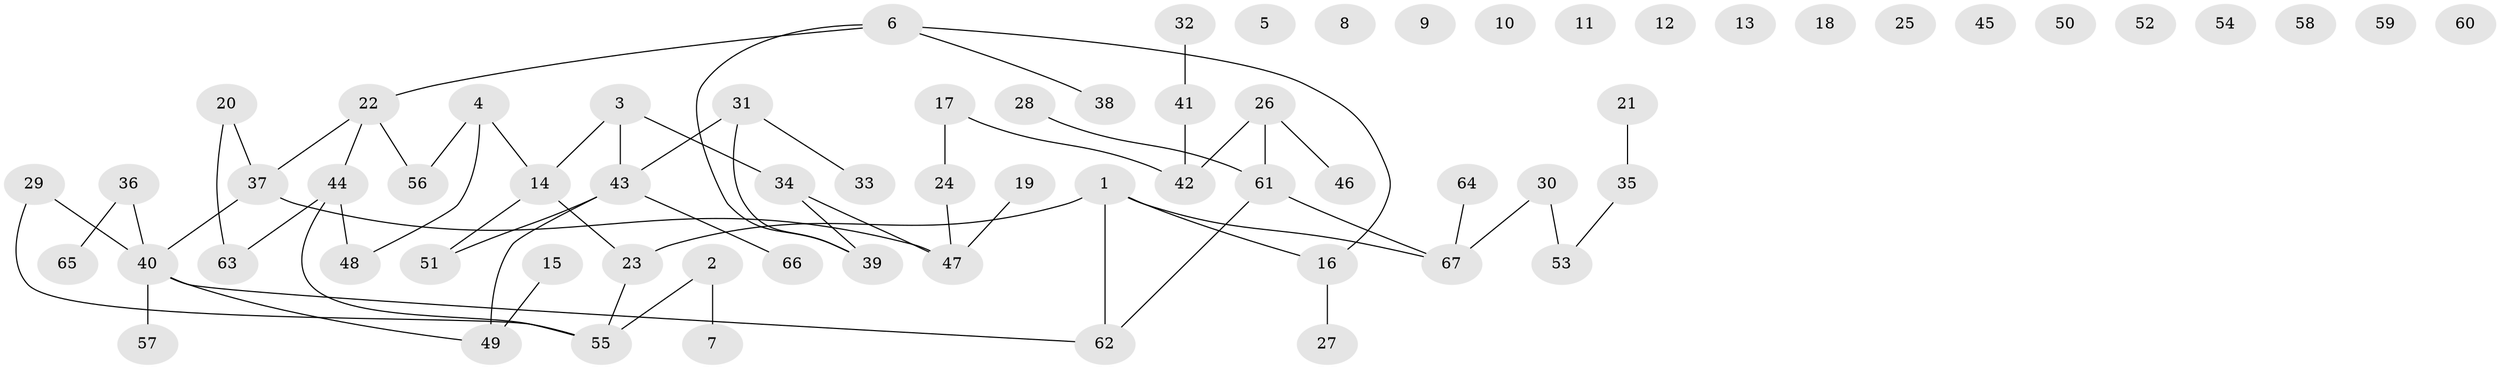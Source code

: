 // coarse degree distribution, {5: 0.08695652173913043, 1: 0.1956521739130435, 4: 0.08695652173913043, 0: 0.34782608695652173, 3: 0.15217391304347827, 2: 0.10869565217391304, 8: 0.021739130434782608}
// Generated by graph-tools (version 1.1) at 2025/23/03/03/25 07:23:27]
// undirected, 67 vertices, 63 edges
graph export_dot {
graph [start="1"]
  node [color=gray90,style=filled];
  1;
  2;
  3;
  4;
  5;
  6;
  7;
  8;
  9;
  10;
  11;
  12;
  13;
  14;
  15;
  16;
  17;
  18;
  19;
  20;
  21;
  22;
  23;
  24;
  25;
  26;
  27;
  28;
  29;
  30;
  31;
  32;
  33;
  34;
  35;
  36;
  37;
  38;
  39;
  40;
  41;
  42;
  43;
  44;
  45;
  46;
  47;
  48;
  49;
  50;
  51;
  52;
  53;
  54;
  55;
  56;
  57;
  58;
  59;
  60;
  61;
  62;
  63;
  64;
  65;
  66;
  67;
  1 -- 16;
  1 -- 23;
  1 -- 62;
  1 -- 67;
  2 -- 7;
  2 -- 55;
  3 -- 14;
  3 -- 34;
  3 -- 43;
  4 -- 14;
  4 -- 48;
  4 -- 56;
  6 -- 16;
  6 -- 22;
  6 -- 38;
  6 -- 39;
  14 -- 23;
  14 -- 51;
  15 -- 49;
  16 -- 27;
  17 -- 24;
  17 -- 42;
  19 -- 47;
  20 -- 37;
  20 -- 63;
  21 -- 35;
  22 -- 37;
  22 -- 44;
  22 -- 56;
  23 -- 55;
  24 -- 47;
  26 -- 42;
  26 -- 46;
  26 -- 61;
  28 -- 61;
  29 -- 40;
  29 -- 55;
  30 -- 53;
  30 -- 67;
  31 -- 33;
  31 -- 39;
  31 -- 43;
  32 -- 41;
  34 -- 39;
  34 -- 47;
  35 -- 53;
  36 -- 40;
  36 -- 65;
  37 -- 40;
  37 -- 47;
  40 -- 49;
  40 -- 57;
  40 -- 62;
  41 -- 42;
  43 -- 49;
  43 -- 51;
  43 -- 66;
  44 -- 48;
  44 -- 55;
  44 -- 63;
  61 -- 62;
  61 -- 67;
  64 -- 67;
}
